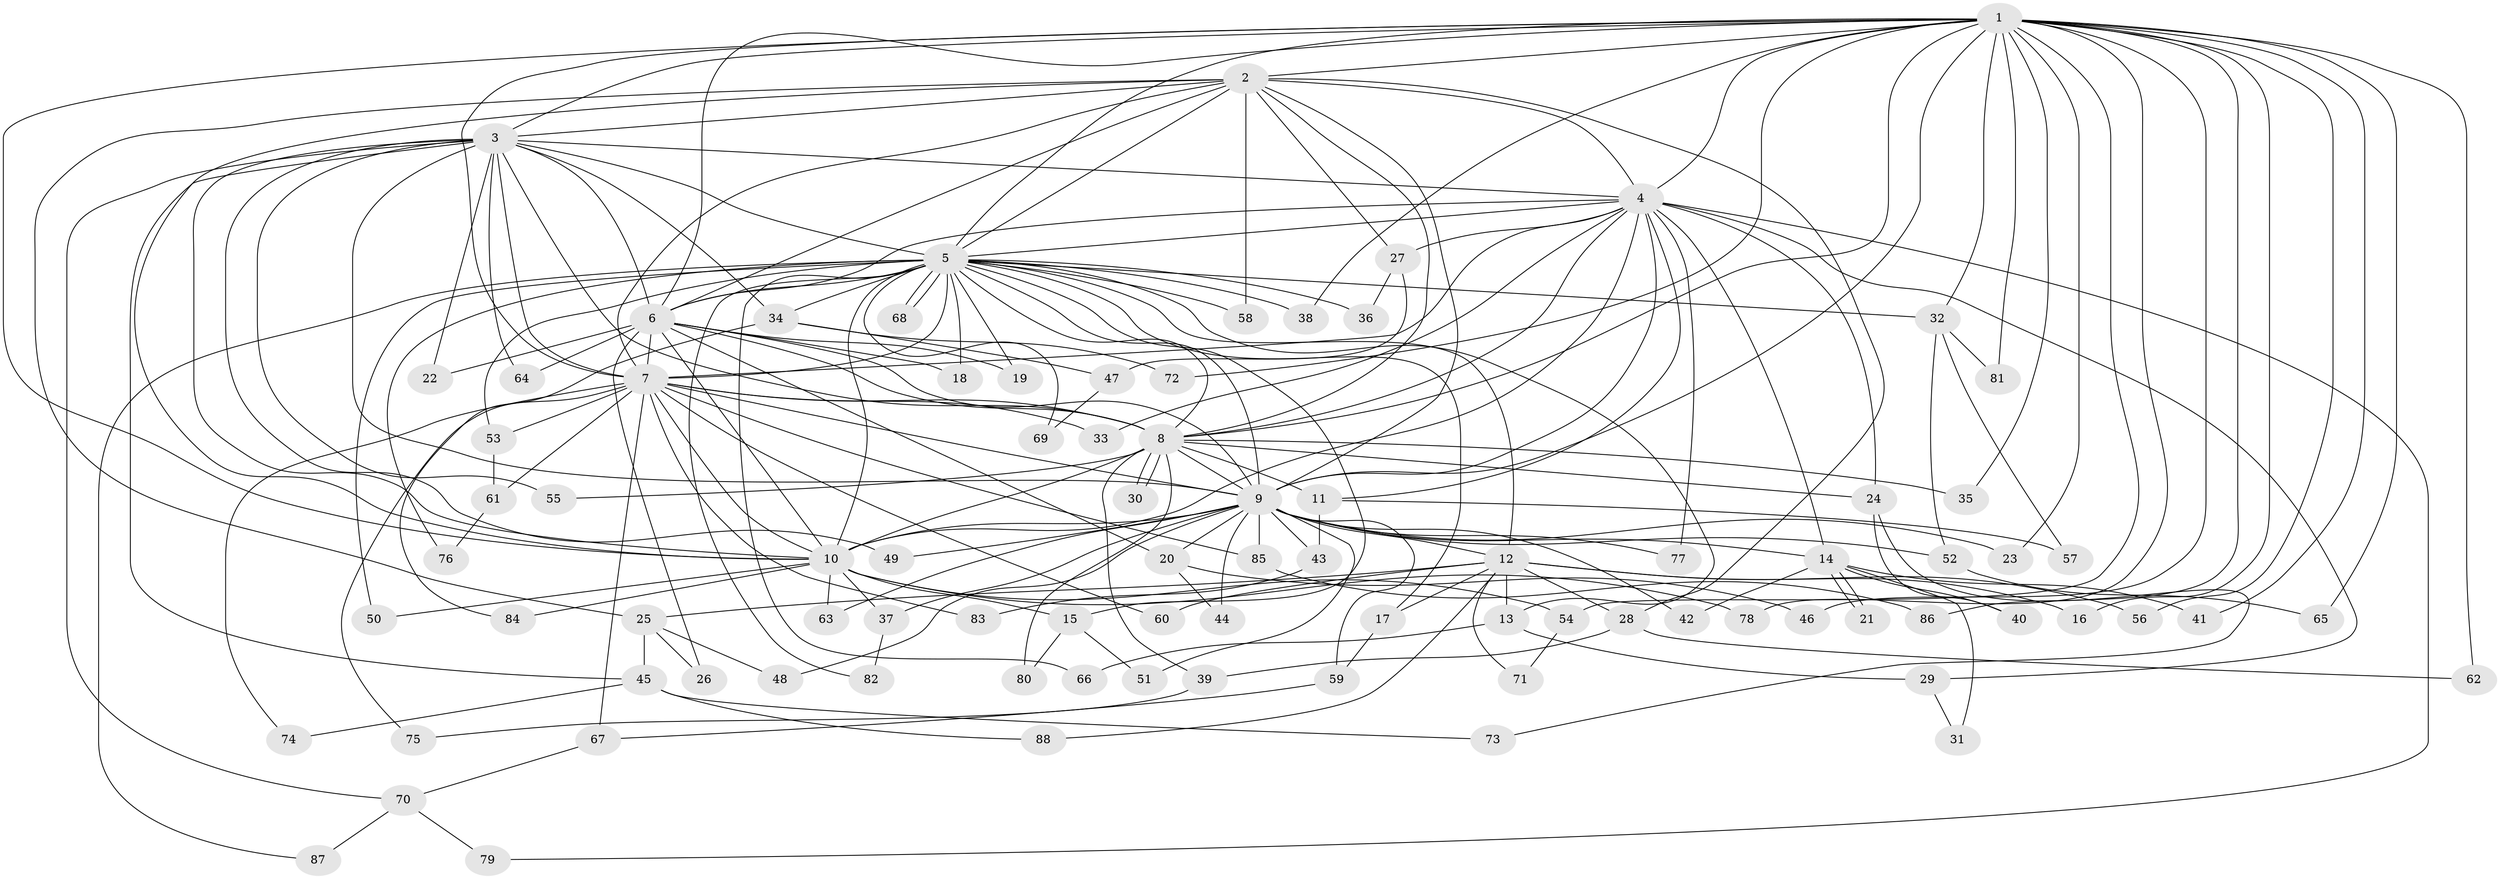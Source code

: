 // coarse degree distribution, {8: 0.05405405405405406, 23: 0.02702702702702703, 11: 0.02702702702702703, 12: 0.05405405405405406, 13: 0.02702702702702703, 4: 0.16216216216216217, 18: 0.02702702702702703, 10: 0.02702702702702703, 2: 0.2972972972972973, 6: 0.05405405405405406, 1: 0.08108108108108109, 7: 0.05405405405405406, 3: 0.10810810810810811}
// Generated by graph-tools (version 1.1) at 2025/49/03/04/25 22:49:32]
// undirected, 88 vertices, 201 edges
graph export_dot {
  node [color=gray90,style=filled];
  1;
  2;
  3;
  4;
  5;
  6;
  7;
  8;
  9;
  10;
  11;
  12;
  13;
  14;
  15;
  16;
  17;
  18;
  19;
  20;
  21;
  22;
  23;
  24;
  25;
  26;
  27;
  28;
  29;
  30;
  31;
  32;
  33;
  34;
  35;
  36;
  37;
  38;
  39;
  40;
  41;
  42;
  43;
  44;
  45;
  46;
  47;
  48;
  49;
  50;
  51;
  52;
  53;
  54;
  55;
  56;
  57;
  58;
  59;
  60;
  61;
  62;
  63;
  64;
  65;
  66;
  67;
  68;
  69;
  70;
  71;
  72;
  73;
  74;
  75;
  76;
  77;
  78;
  79;
  80;
  81;
  82;
  83;
  84;
  85;
  86;
  87;
  88;
  1 -- 2;
  1 -- 3;
  1 -- 4;
  1 -- 5;
  1 -- 6;
  1 -- 7;
  1 -- 8;
  1 -- 9;
  1 -- 10;
  1 -- 16;
  1 -- 23;
  1 -- 32;
  1 -- 35;
  1 -- 38;
  1 -- 41;
  1 -- 46;
  1 -- 54;
  1 -- 56;
  1 -- 62;
  1 -- 65;
  1 -- 72;
  1 -- 78;
  1 -- 81;
  1 -- 86;
  2 -- 3;
  2 -- 4;
  2 -- 5;
  2 -- 6;
  2 -- 7;
  2 -- 8;
  2 -- 9;
  2 -- 10;
  2 -- 25;
  2 -- 27;
  2 -- 28;
  2 -- 58;
  3 -- 4;
  3 -- 5;
  3 -- 6;
  3 -- 7;
  3 -- 8;
  3 -- 9;
  3 -- 10;
  3 -- 22;
  3 -- 34;
  3 -- 45;
  3 -- 49;
  3 -- 55;
  3 -- 64;
  3 -- 70;
  4 -- 5;
  4 -- 6;
  4 -- 7;
  4 -- 8;
  4 -- 9;
  4 -- 10;
  4 -- 11;
  4 -- 14;
  4 -- 24;
  4 -- 27;
  4 -- 29;
  4 -- 33;
  4 -- 77;
  4 -- 79;
  5 -- 6;
  5 -- 7;
  5 -- 8;
  5 -- 9;
  5 -- 10;
  5 -- 12;
  5 -- 13;
  5 -- 15;
  5 -- 17;
  5 -- 18;
  5 -- 19;
  5 -- 32;
  5 -- 34;
  5 -- 36;
  5 -- 38;
  5 -- 50;
  5 -- 53;
  5 -- 58;
  5 -- 66;
  5 -- 68;
  5 -- 68;
  5 -- 69;
  5 -- 76;
  5 -- 82;
  5 -- 87;
  6 -- 7;
  6 -- 8;
  6 -- 9;
  6 -- 10;
  6 -- 18;
  6 -- 19;
  6 -- 20;
  6 -- 22;
  6 -- 26;
  6 -- 64;
  7 -- 8;
  7 -- 9;
  7 -- 10;
  7 -- 33;
  7 -- 53;
  7 -- 60;
  7 -- 61;
  7 -- 67;
  7 -- 74;
  7 -- 75;
  7 -- 83;
  7 -- 85;
  8 -- 9;
  8 -- 10;
  8 -- 11;
  8 -- 24;
  8 -- 30;
  8 -- 30;
  8 -- 35;
  8 -- 39;
  8 -- 55;
  8 -- 80;
  9 -- 10;
  9 -- 12;
  9 -- 14;
  9 -- 20;
  9 -- 23;
  9 -- 37;
  9 -- 42;
  9 -- 43;
  9 -- 44;
  9 -- 48;
  9 -- 49;
  9 -- 51;
  9 -- 52;
  9 -- 59;
  9 -- 63;
  9 -- 77;
  9 -- 85;
  10 -- 15;
  10 -- 37;
  10 -- 50;
  10 -- 54;
  10 -- 63;
  10 -- 78;
  10 -- 84;
  11 -- 43;
  11 -- 57;
  12 -- 13;
  12 -- 16;
  12 -- 17;
  12 -- 25;
  12 -- 28;
  12 -- 56;
  12 -- 60;
  12 -- 71;
  12 -- 88;
  13 -- 29;
  13 -- 66;
  14 -- 21;
  14 -- 21;
  14 -- 31;
  14 -- 40;
  14 -- 41;
  14 -- 42;
  15 -- 51;
  15 -- 80;
  17 -- 59;
  20 -- 44;
  20 -- 46;
  24 -- 40;
  24 -- 73;
  25 -- 26;
  25 -- 45;
  25 -- 48;
  27 -- 36;
  27 -- 47;
  28 -- 39;
  28 -- 62;
  29 -- 31;
  32 -- 52;
  32 -- 57;
  32 -- 81;
  34 -- 47;
  34 -- 72;
  34 -- 84;
  37 -- 82;
  39 -- 75;
  43 -- 83;
  45 -- 73;
  45 -- 74;
  45 -- 88;
  47 -- 69;
  52 -- 65;
  53 -- 61;
  54 -- 71;
  59 -- 67;
  61 -- 76;
  67 -- 70;
  70 -- 79;
  70 -- 87;
  85 -- 86;
}
